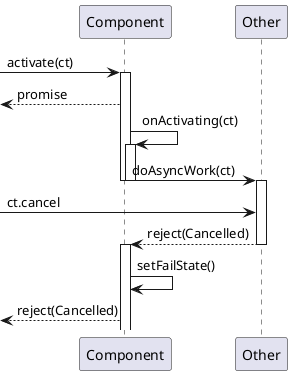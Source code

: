 @startuml

participant Component as a
participant Other as b

[-> a : activate(ct)
activate a
<-- a : promise
a -> a : onActivating(ct)
activate a
a -> b : doAsyncWork(ct)
deactivate a
deactivate a
activate b

[-> b : ct.cancel
b --> a : reject(Cancelled)
deactivate b
activate a

a -> a : setFailState()

[<-- a : reject(Cancelled)

@enduml